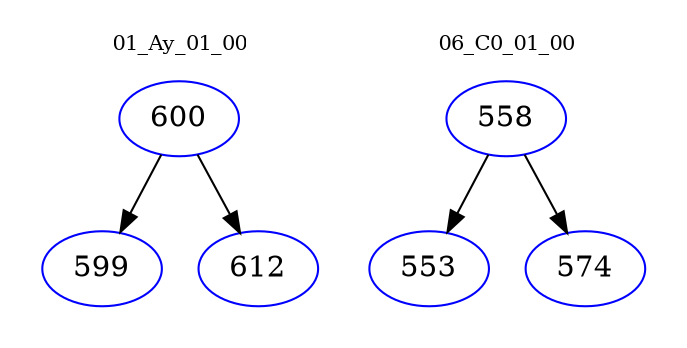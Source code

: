 digraph{
subgraph cluster_0 {
color = white
label = "01_Ay_01_00";
fontsize=10;
T0_600 [label="600", color="blue"]
T0_600 -> T0_599 [color="black"]
T0_599 [label="599", color="blue"]
T0_600 -> T0_612 [color="black"]
T0_612 [label="612", color="blue"]
}
subgraph cluster_1 {
color = white
label = "06_C0_01_00";
fontsize=10;
T1_558 [label="558", color="blue"]
T1_558 -> T1_553 [color="black"]
T1_553 [label="553", color="blue"]
T1_558 -> T1_574 [color="black"]
T1_574 [label="574", color="blue"]
}
}
